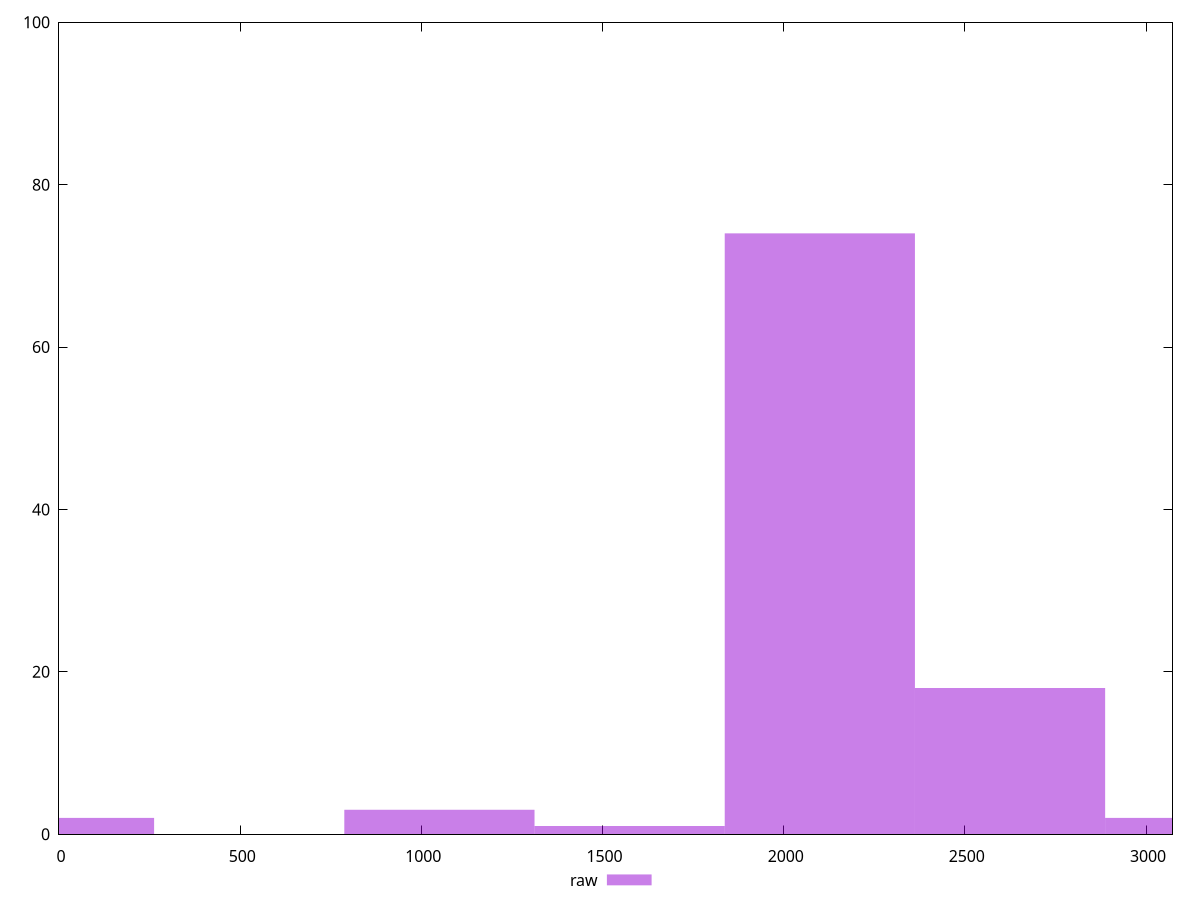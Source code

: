 reset

$raw <<EOF
2624.646978192884 18
1049.8587912771536 3
2099.7175825543072 74
0 2
3149.576373831461 2
1574.7881869157304 1
EOF

set key outside below
set boxwidth 524.9293956385768
set xrange [0:3073]
set yrange [0:100]
set trange [0:100]
set style fill transparent solid 0.5 noborder
set terminal svg size 640, 490 enhanced background rgb 'white'
set output "report_00015_2021-02-09T16-11-33.973Z/uses-rel-preload/samples/pages+cached/raw/histogram.svg"

plot $raw title "raw" with boxes

reset
